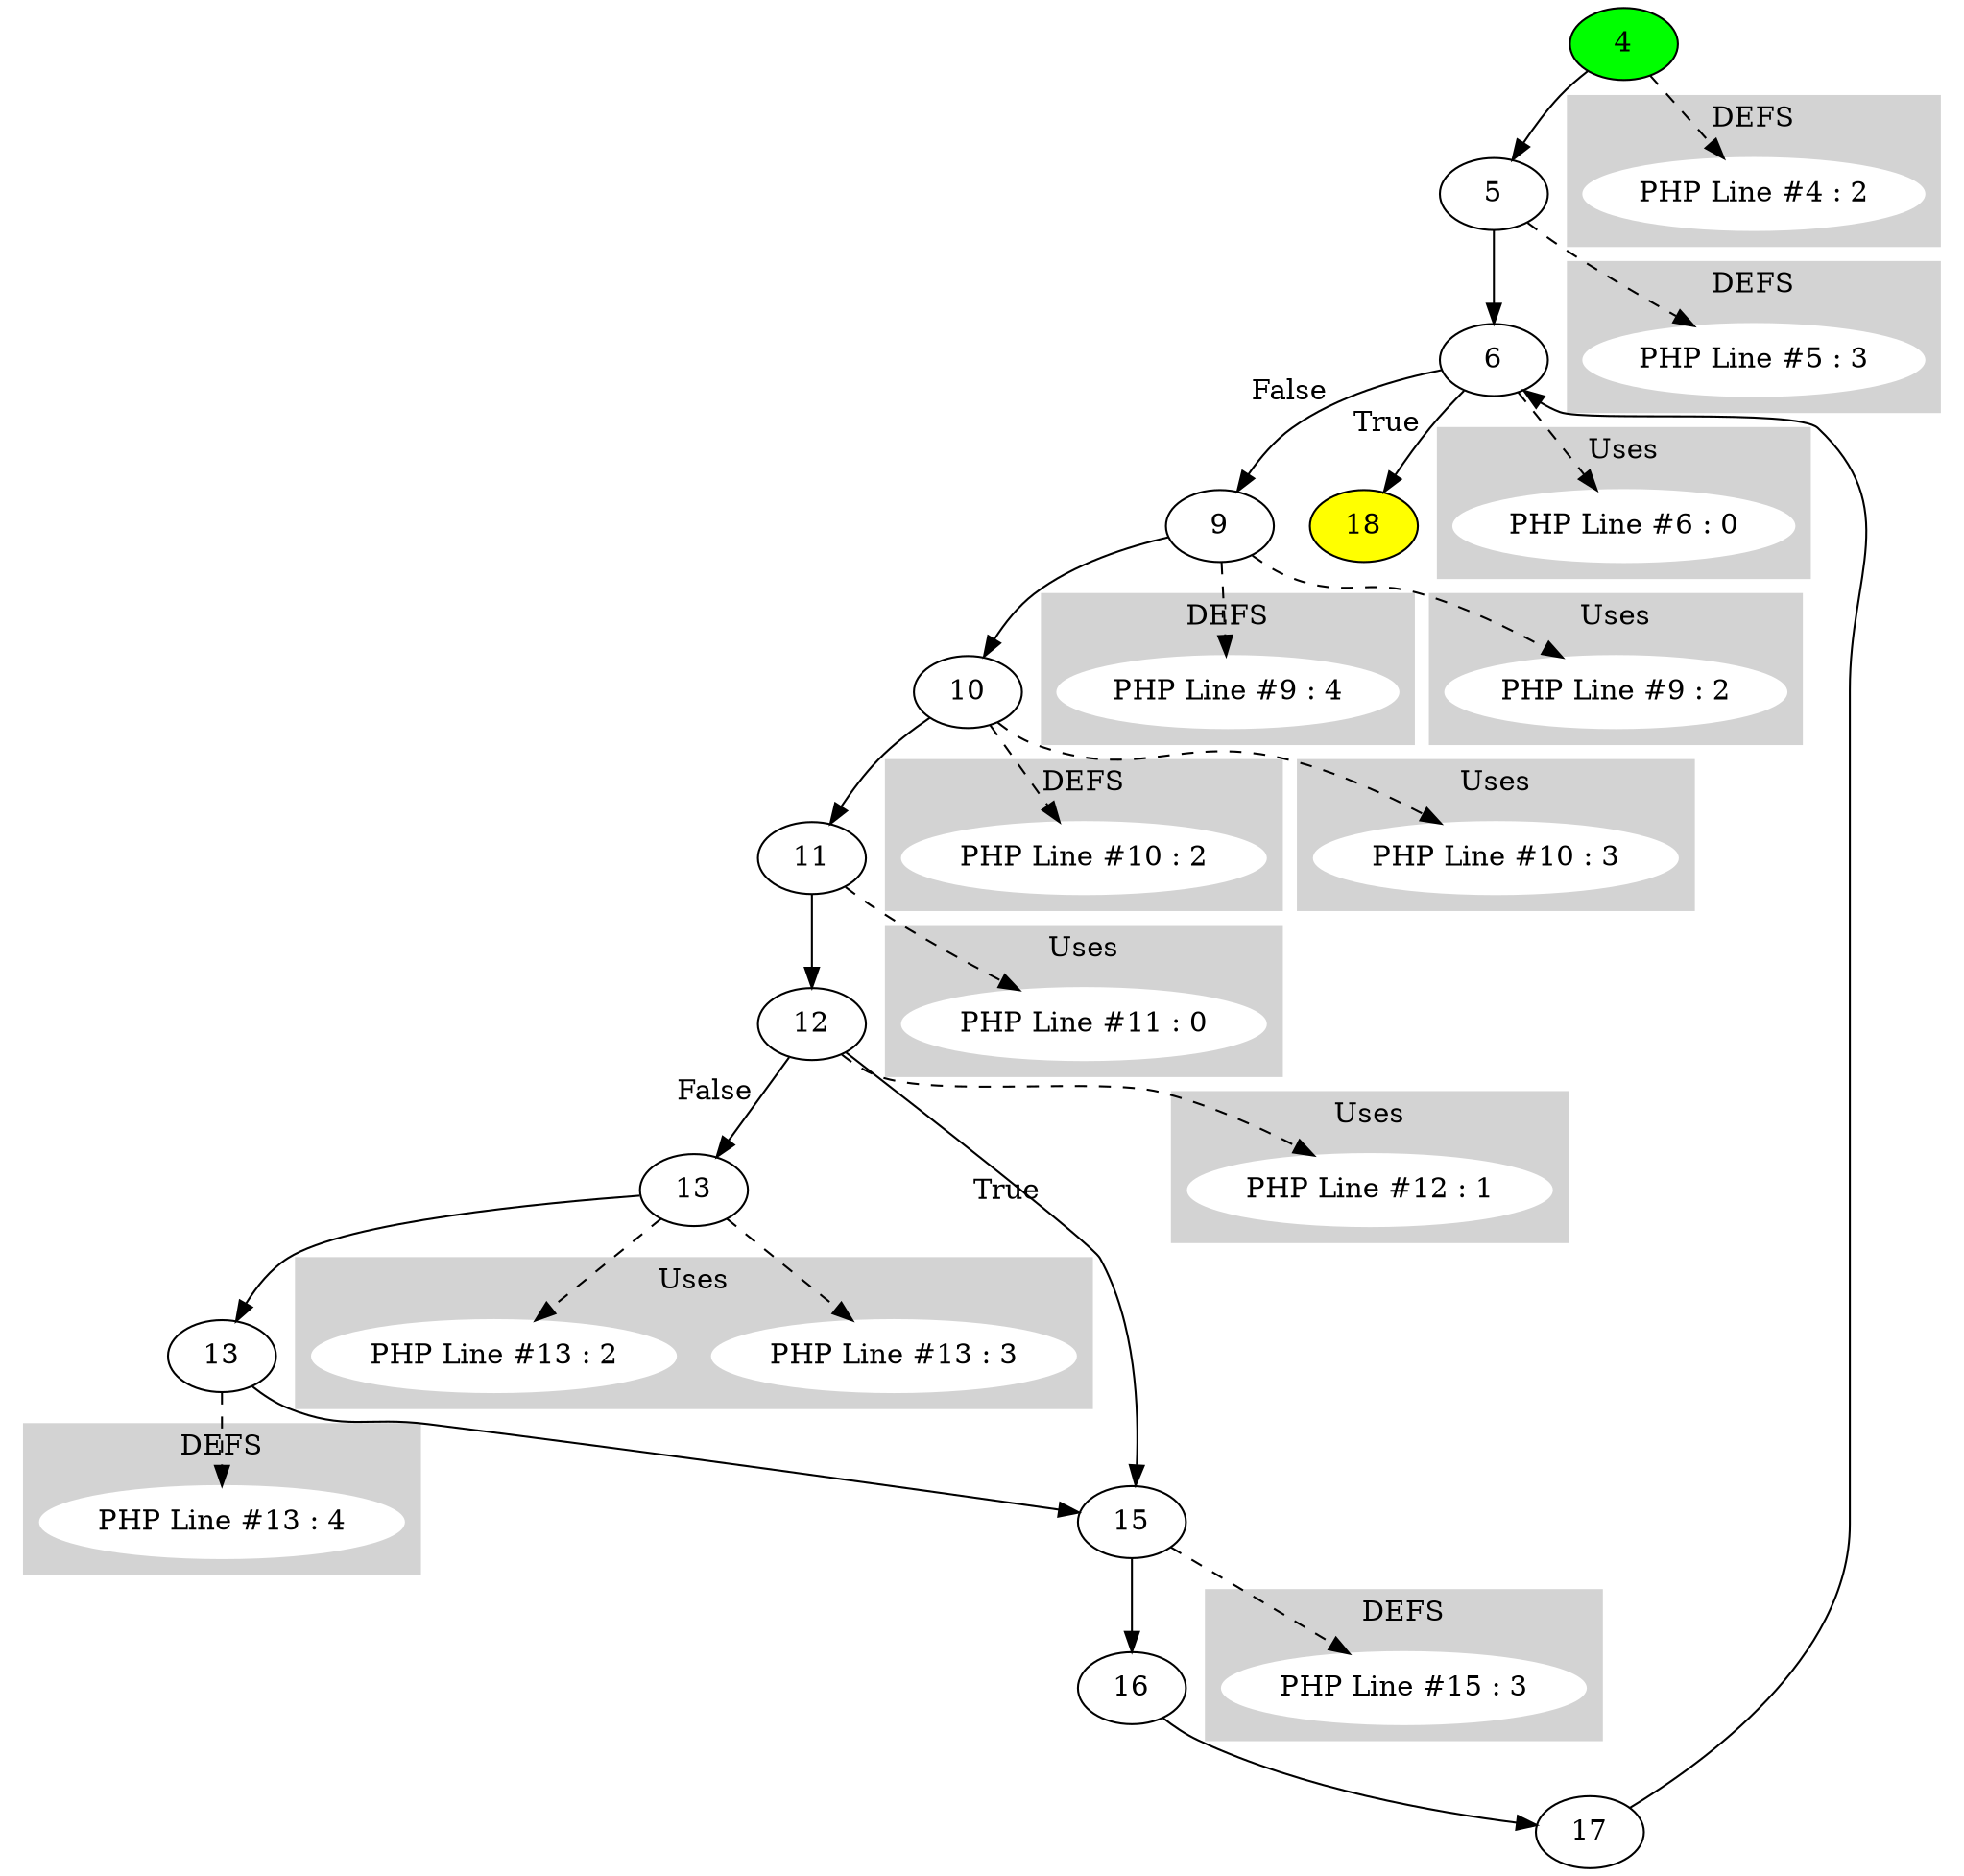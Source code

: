 digraph testName {
0 [label="4" tooltip="Int
SetL
PopC
"];
1 [label="5" tooltip="Int
SetL
PopC
"];
2 [label="6" tooltip="Int
CGetL2
Lte
JmpZ
"];
3 [label="9" tooltip="Int
CGetL2
Add
SetL
PopC
"];
4 [label="10" tooltip="Int
CGetL
Mul
SetL
PopC
"];
5 [label="11" tooltip="String
CGetL
Concat
String
Concat
Print
PopC
"];
6 [label="12" tooltip="CGetL
JmpZ
"];
7 [label="13" tooltip="CGetL
CGetL2
"];
8 [label="13" tooltip="Add
SetL
PopC
"];
9 [label="15" tooltip="Int
SetL
PopC
"];
10 [label="16" tooltip="IncDecL
PopC
"];
11 [label="17" tooltip="Jmp
"];
12 [label="18" fillcolor= yellow, style = filled,  tooltip="Null
RetC
"];
0 -> 1;
1 -> 2;
2 -> 3[xlabel="False"];
2 -> 12[xlabel="True"];
3 -> 4;
4 -> 5;
5 -> 6;
6 -> 7[xlabel="False"];
6 -> 9[xlabel="True"];
7 -> 8;
8 -> 9;
9 -> 10;
10 -> 11;
11 -> 2;
0 [fillcolor = green, style = filled]subgraph cluster_g_0 { style=filled; color=lightgrey; node [style=filled,color=white]; g_0[label= "PHP Line #4 : 2"];label = "DEFS";}
0 -> g_0 [style="dashed"];
subgraph cluster_g_1 { style=filled; color=lightgrey; node [style=filled,color=white]; g_1[label= "PHP Line #5 : 3"];label = "DEFS";}
1 -> g_1 [style="dashed"];
subgraph cluster_g_3 { style=filled; color=lightgrey; node [style=filled,color=white]; g_3[label= "PHP Line #9 : 4"];label = "DEFS";}
3 -> g_3 [style="dashed"];
subgraph cluster_g_4 { style=filled; color=lightgrey; node [style=filled,color=white]; g_4[label= "PHP Line #10 : 2"];label = "DEFS";}
4 -> g_4 [style="dashed"];
subgraph cluster_g_8 { style=filled; color=lightgrey; node [style=filled,color=white]; g_8[label= "PHP Line #13 : 4"];label = "DEFS";}
8 -> g_8 [style="dashed"];
subgraph cluster_g_9 { style=filled; color=lightgrey; node [style=filled,color=white]; g_9[label= "PHP Line #15 : 3"];label = "DEFS";}
9 -> g_9 [style="dashed"];
subgraph cluster_use_2 { style=filled; color=lightgrey; node [style=filled,color=white]; use_2_0[label= "PHP Line #6 : 0"];label = "Uses";}
2 -> use_2_0 [style="dashed"];
subgraph cluster_use_3 { style=filled; color=lightgrey; node [style=filled,color=white]; use_3_2[label= "PHP Line #9 : 2"];label = "Uses";}
3 -> use_3_2 [style="dashed"];
subgraph cluster_use_4 { style=filled; color=lightgrey; node [style=filled,color=white]; use_4_3[label= "PHP Line #10 : 3"];label = "Uses";}
4 -> use_4_3 [style="dashed"];
subgraph cluster_use_5 { style=filled; color=lightgrey; node [style=filled,color=white]; use_5_0[label= "PHP Line #11 : 0"];label = "Uses";}
5 -> use_5_0 [style="dashed"];
subgraph cluster_use_6 { style=filled; color=lightgrey; node [style=filled,color=white]; use_6_1[label= "PHP Line #12 : 1"];label = "Uses";}
6 -> use_6_1 [style="dashed"];
subgraph cluster_use_7 { style=filled; color=lightgrey; node [style=filled,color=white]; use_7_3[label= "PHP Line #13 : 3"];label = "Uses";}
7 -> use_7_3 [style="dashed"];
subgraph cluster_use_7 { style=filled; color=lightgrey; node [style=filled,color=white]; use_7_2[label= "PHP Line #13 : 2"];label = "Uses";}
7 -> use_7_2 [style="dashed"];

}
